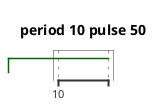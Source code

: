 {
  "sha1": "l87bt90amettsz2sn9x1hkib61vj189",
  "insertion": {
    "when": "2024-06-03T18:59:33.849Z",
    "url": "https://forum.plantuml.net/14690/timing-diagram-cropped-clock-period-multiple-diagram-length",
    "user": "plantuml@gmail.com"
  }
}
@startuml
title period 10 pulse 50
clock C with period 10 pulse 50
@enduml
